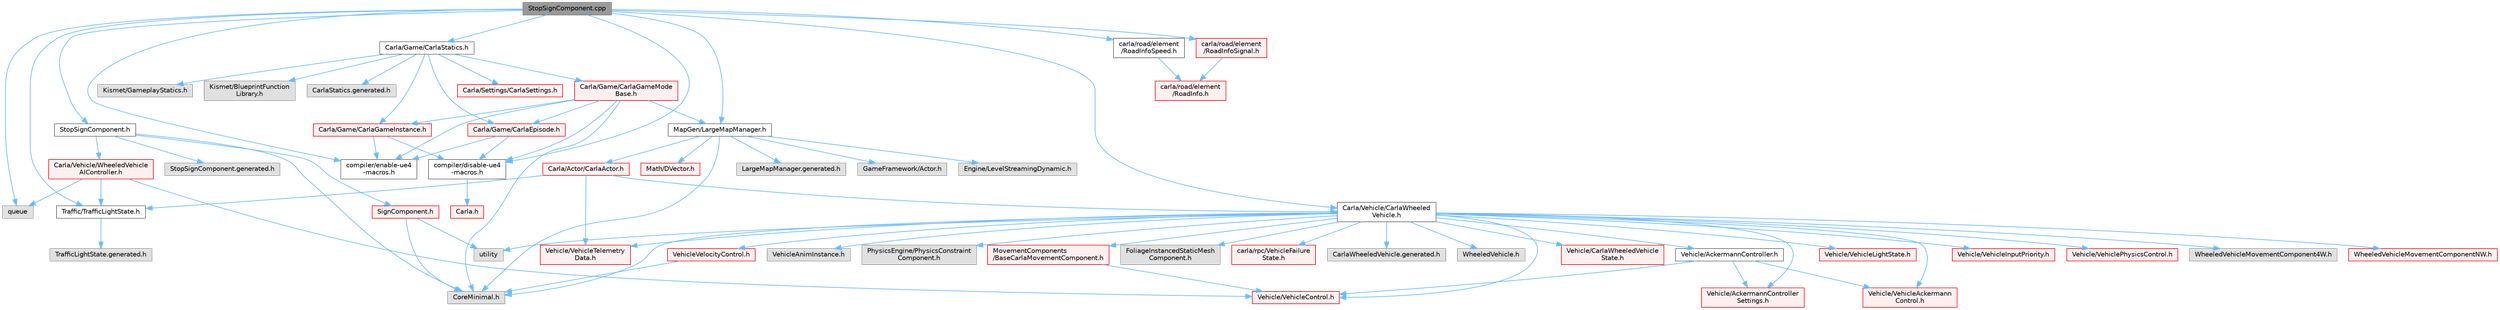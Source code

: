 digraph "StopSignComponent.cpp"
{
 // INTERACTIVE_SVG=YES
 // LATEX_PDF_SIZE
  bgcolor="transparent";
  edge [fontname=Helvetica,fontsize=10,labelfontname=Helvetica,labelfontsize=10];
  node [fontname=Helvetica,fontsize=10,shape=box,height=0.2,width=0.4];
  Node1 [id="Node000001",label="StopSignComponent.cpp",height=0.2,width=0.4,color="gray40", fillcolor="grey60", style="filled", fontcolor="black",tooltip=" "];
  Node1 -> Node2 [id="edge1_Node000001_Node000002",color="steelblue1",style="solid",tooltip=" "];
  Node2 [id="Node000002",label="StopSignComponent.h",height=0.2,width=0.4,color="grey40", fillcolor="white", style="filled",URL="$dc/d8c/StopSignComponent_8h.html",tooltip=" "];
  Node2 -> Node3 [id="edge2_Node000002_Node000003",color="steelblue1",style="solid",tooltip=" "];
  Node3 [id="Node000003",label="CoreMinimal.h",height=0.2,width=0.4,color="grey60", fillcolor="#E0E0E0", style="filled",tooltip=" "];
  Node2 -> Node4 [id="edge3_Node000002_Node000004",color="steelblue1",style="solid",tooltip=" "];
  Node4 [id="Node000004",label="SignComponent.h",height=0.2,width=0.4,color="red", fillcolor="#FFF0F0", style="filled",URL="$de/d8e/SignComponent_8h.html",tooltip=" "];
  Node4 -> Node3 [id="edge4_Node000004_Node000003",color="steelblue1",style="solid",tooltip=" "];
  Node4 -> Node46 [id="edge5_Node000004_Node000046",color="steelblue1",style="solid",tooltip=" "];
  Node46 [id="Node000046",label="utility",height=0.2,width=0.4,color="grey60", fillcolor="#E0E0E0", style="filled",tooltip=" "];
  Node2 -> Node101 [id="edge6_Node000002_Node000101",color="steelblue1",style="solid",tooltip=" "];
  Node101 [id="Node000101",label="Carla/Vehicle/WheeledVehicle\lAIController.h",height=0.2,width=0.4,color="red", fillcolor="#FFF0F0", style="filled",URL="$d2/d29/WheeledVehicleAIController_8h.html",tooltip=" "];
  Node101 -> Node102 [id="edge7_Node000101_Node000102",color="steelblue1",style="solid",tooltip=" "];
  Node102 [id="Node000102",label="queue",height=0.2,width=0.4,color="grey60", fillcolor="#E0E0E0", style="filled",tooltip=" "];
  Node101 -> Node104 [id="edge8_Node000101_Node000104",color="steelblue1",style="solid",tooltip=" "];
  Node104 [id="Node000104",label="Traffic/TrafficLightState.h",height=0.2,width=0.4,color="grey40", fillcolor="white", style="filled",URL="$df/d9b/Unreal_2CarlaUE4_2Plugins_2Carla_2Source_2Carla_2Traffic_2TrafficLightState_8h.html",tooltip=" "];
  Node104 -> Node105 [id="edge9_Node000104_Node000105",color="steelblue1",style="solid",tooltip=" "];
  Node105 [id="Node000105",label="TrafficLightState.generated.h",height=0.2,width=0.4,color="grey60", fillcolor="#E0E0E0", style="filled",tooltip=" "];
  Node101 -> Node106 [id="edge10_Node000101_Node000106",color="steelblue1",style="solid",tooltip=" "];
  Node106 [id="Node000106",label="Vehicle/VehicleControl.h",height=0.2,width=0.4,color="red", fillcolor="#FFF0F0", style="filled",URL="$d4/dbd/Unreal_2CarlaUE4_2Plugins_2Carla_2Source_2Carla_2Vehicle_2VehicleControl_8h.html",tooltip=" "];
  Node2 -> Node109 [id="edge11_Node000002_Node000109",color="steelblue1",style="solid",tooltip=" "];
  Node109 [id="Node000109",label="StopSignComponent.generated.h",height=0.2,width=0.4,color="grey60", fillcolor="#E0E0E0", style="filled",tooltip=" "];
  Node1 -> Node104 [id="edge12_Node000001_Node000104",color="steelblue1",style="solid",tooltip=" "];
  Node1 -> Node110 [id="edge13_Node000001_Node000110",color="steelblue1",style="solid",tooltip=" "];
  Node110 [id="Node000110",label="Carla/Vehicle/CarlaWheeled\lVehicle.h",height=0.2,width=0.4,color="grey40", fillcolor="white", style="filled",URL="$d3/d00/CarlaWheeledVehicle_8h.html",tooltip=" "];
  Node110 -> Node111 [id="edge14_Node000110_Node000111",color="steelblue1",style="solid",tooltip=" "];
  Node111 [id="Node000111",label="WheeledVehicle.h",height=0.2,width=0.4,color="grey60", fillcolor="#E0E0E0", style="filled",tooltip=" "];
  Node110 -> Node112 [id="edge15_Node000110_Node000112",color="steelblue1",style="solid",tooltip=" "];
  Node112 [id="Node000112",label="Vehicle/AckermannController.h",height=0.2,width=0.4,color="grey40", fillcolor="white", style="filled",URL="$d0/d4d/AckermannController_8h.html",tooltip=" "];
  Node112 -> Node113 [id="edge16_Node000112_Node000113",color="steelblue1",style="solid",tooltip=" "];
  Node113 [id="Node000113",label="Vehicle/AckermannController\lSettings.h",height=0.2,width=0.4,color="red", fillcolor="#FFF0F0", style="filled",URL="$df/d92/Unreal_2CarlaUE4_2Plugins_2Carla_2Source_2Carla_2Vehicle_2AckermannControllerSettings_8h.html",tooltip=" "];
  Node112 -> Node115 [id="edge17_Node000112_Node000115",color="steelblue1",style="solid",tooltip=" "];
  Node115 [id="Node000115",label="Vehicle/VehicleAckermann\lControl.h",height=0.2,width=0.4,color="red", fillcolor="#FFF0F0", style="filled",URL="$d7/d1a/Unreal_2CarlaUE4_2Plugins_2Carla_2Source_2Carla_2Vehicle_2VehicleAckermannControl_8h.html",tooltip=" "];
  Node112 -> Node106 [id="edge18_Node000112_Node000106",color="steelblue1",style="solid",tooltip=" "];
  Node110 -> Node113 [id="edge19_Node000110_Node000113",color="steelblue1",style="solid",tooltip=" "];
  Node110 -> Node117 [id="edge20_Node000110_Node000117",color="steelblue1",style="solid",tooltip=" "];
  Node117 [id="Node000117",label="Vehicle/CarlaWheeledVehicle\lState.h",height=0.2,width=0.4,color="red", fillcolor="#FFF0F0", style="filled",URL="$d7/dab/CarlaWheeledVehicleState_8h.html",tooltip=" "];
  Node110 -> Node115 [id="edge21_Node000110_Node000115",color="steelblue1",style="solid",tooltip=" "];
  Node110 -> Node106 [id="edge22_Node000110_Node000106",color="steelblue1",style="solid",tooltip=" "];
  Node110 -> Node119 [id="edge23_Node000110_Node000119",color="steelblue1",style="solid",tooltip=" "];
  Node119 [id="Node000119",label="Vehicle/VehicleLightState.h",height=0.2,width=0.4,color="red", fillcolor="#FFF0F0", style="filled",URL="$d6/d6c/Unreal_2CarlaUE4_2Plugins_2Carla_2Source_2Carla_2Vehicle_2VehicleLightState_8h.html",tooltip=" "];
  Node110 -> Node121 [id="edge24_Node000110_Node000121",color="steelblue1",style="solid",tooltip=" "];
  Node121 [id="Node000121",label="Vehicle/VehicleInputPriority.h",height=0.2,width=0.4,color="red", fillcolor="#FFF0F0", style="filled",URL="$db/d8b/VehicleInputPriority_8h.html",tooltip=" "];
  Node110 -> Node123 [id="edge25_Node000110_Node000123",color="steelblue1",style="solid",tooltip=" "];
  Node123 [id="Node000123",label="Vehicle/VehiclePhysicsControl.h",height=0.2,width=0.4,color="red", fillcolor="#FFF0F0", style="filled",URL="$d3/d90/Unreal_2CarlaUE4_2Plugins_2Carla_2Source_2Carla_2Vehicle_2VehiclePhysicsControl_8h.html",tooltip=" "];
  Node110 -> Node127 [id="edge26_Node000110_Node000127",color="steelblue1",style="solid",tooltip=" "];
  Node127 [id="Node000127",label="Vehicle/VehicleTelemetry\lData.h",height=0.2,width=0.4,color="red", fillcolor="#FFF0F0", style="filled",URL="$de/dcb/Unreal_2CarlaUE4_2Plugins_2Carla_2Source_2Carla_2Vehicle_2VehicleTelemetryData_8h.html",tooltip=" "];
  Node110 -> Node129 [id="edge27_Node000110_Node000129",color="steelblue1",style="solid",tooltip=" "];
  Node129 [id="Node000129",label="VehicleVelocityControl.h",height=0.2,width=0.4,color="red", fillcolor="#FFF0F0", style="filled",URL="$d6/df3/VehicleVelocityControl_8h.html",tooltip=" "];
  Node129 -> Node3 [id="edge28_Node000129_Node000003",color="steelblue1",style="solid",tooltip=" "];
  Node110 -> Node133 [id="edge29_Node000110_Node000133",color="steelblue1",style="solid",tooltip=" "];
  Node133 [id="Node000133",label="WheeledVehicleMovementComponent4W.h",height=0.2,width=0.4,color="grey60", fillcolor="#E0E0E0", style="filled",tooltip=" "];
  Node110 -> Node134 [id="edge30_Node000110_Node000134",color="steelblue1",style="solid",tooltip=" "];
  Node134 [id="Node000134",label="WheeledVehicleMovementComponentNW.h",height=0.2,width=0.4,color="red", fillcolor="#FFF0F0", style="filled",URL="$d0/d34/WheeledVehicleMovementComponentNW_8h.html",tooltip=" "];
  Node110 -> Node138 [id="edge31_Node000110_Node000138",color="steelblue1",style="solid",tooltip=" "];
  Node138 [id="Node000138",label="VehicleAnimInstance.h",height=0.2,width=0.4,color="grey60", fillcolor="#E0E0E0", style="filled",tooltip=" "];
  Node110 -> Node139 [id="edge32_Node000110_Node000139",color="steelblue1",style="solid",tooltip=" "];
  Node139 [id="Node000139",label="PhysicsEngine/PhysicsConstraint\lComponent.h",height=0.2,width=0.4,color="grey60", fillcolor="#E0E0E0", style="filled",tooltip=" "];
  Node110 -> Node140 [id="edge33_Node000110_Node000140",color="steelblue1",style="solid",tooltip=" "];
  Node140 [id="Node000140",label="MovementComponents\l/BaseCarlaMovementComponent.h",height=0.2,width=0.4,color="red", fillcolor="#FFF0F0", style="filled",URL="$d6/d10/BaseCarlaMovementComponent_8h.html",tooltip=" "];
  Node140 -> Node106 [id="edge34_Node000140_Node000106",color="steelblue1",style="solid",tooltip=" "];
  Node110 -> Node143 [id="edge35_Node000110_Node000143",color="steelblue1",style="solid",tooltip=" "];
  Node143 [id="Node000143",label="FoliageInstancedStaticMesh\lComponent.h",height=0.2,width=0.4,color="grey60", fillcolor="#E0E0E0", style="filled",tooltip=" "];
  Node110 -> Node3 [id="edge36_Node000110_Node000003",color="steelblue1",style="solid",tooltip=" "];
  Node110 -> Node46 [id="edge37_Node000110_Node000046",color="steelblue1",style="solid",tooltip=" "];
  Node110 -> Node144 [id="edge38_Node000110_Node000144",color="steelblue1",style="solid",tooltip=" "];
  Node144 [id="Node000144",label="carla/rpc/VehicleFailure\lState.h",height=0.2,width=0.4,color="red", fillcolor="#FFF0F0", style="filled",URL="$d6/dac/VehicleFailureState_8h.html",tooltip=" "];
  Node110 -> Node145 [id="edge39_Node000110_Node000145",color="steelblue1",style="solid",tooltip=" "];
  Node145 [id="Node000145",label="CarlaWheeledVehicle.generated.h",height=0.2,width=0.4,color="grey60", fillcolor="#E0E0E0", style="filled",tooltip=" "];
  Node1 -> Node102 [id="edge40_Node000001_Node000102",color="steelblue1",style="solid",tooltip=" "];
  Node1 -> Node146 [id="edge41_Node000001_Node000146",color="steelblue1",style="solid",tooltip=" "];
  Node146 [id="Node000146",label="Carla/Game/CarlaStatics.h",height=0.2,width=0.4,color="grey40", fillcolor="white", style="filled",URL="$d9/dc8/CarlaStatics_8h.html",tooltip=" "];
  Node146 -> Node147 [id="edge42_Node000146_Node000147",color="steelblue1",style="solid",tooltip=" "];
  Node147 [id="Node000147",label="Carla/Game/CarlaEpisode.h",height=0.2,width=0.4,color="red", fillcolor="#FFF0F0", style="filled",URL="$de/db8/CarlaEpisode_8h.html",tooltip=" "];
  Node147 -> Node9 [id="edge43_Node000147_Node000009",color="steelblue1",style="solid",tooltip=" "];
  Node9 [id="Node000009",label="compiler/disable-ue4\l-macros.h",height=0.2,width=0.4,color="grey40", fillcolor="white", style="filled",URL="$d2/d02/disable-ue4-macros_8h.html",tooltip=" "];
  Node9 -> Node10 [id="edge44_Node000009_Node000010",color="steelblue1",style="solid",tooltip=" "];
  Node10 [id="Node000010",label="Carla.h",height=0.2,width=0.4,color="red", fillcolor="#FFF0F0", style="filled",URL="$d7/d7d/Carla_8h.html",tooltip=" "];
  Node147 -> Node35 [id="edge45_Node000147_Node000035",color="steelblue1",style="solid",tooltip=" "];
  Node35 [id="Node000035",label="compiler/enable-ue4\l-macros.h",height=0.2,width=0.4,color="grey40", fillcolor="white", style="filled",URL="$d9/da2/enable-ue4-macros_8h.html",tooltip=" "];
  Node146 -> Node331 [id="edge46_Node000146_Node000331",color="steelblue1",style="solid",tooltip=" "];
  Node331 [id="Node000331",label="Carla/Game/CarlaGameInstance.h",height=0.2,width=0.4,color="red", fillcolor="#FFF0F0", style="filled",URL="$d2/dba/CarlaGameInstance_8h.html",tooltip=" "];
  Node331 -> Node9 [id="edge47_Node000331_Node000009",color="steelblue1",style="solid",tooltip=" "];
  Node331 -> Node35 [id="edge48_Node000331_Node000035",color="steelblue1",style="solid",tooltip=" "];
  Node146 -> Node340 [id="edge49_Node000146_Node000340",color="steelblue1",style="solid",tooltip=" "];
  Node340 [id="Node000340",label="Carla/Game/CarlaGameMode\lBase.h",height=0.2,width=0.4,color="red", fillcolor="#FFF0F0", style="filled",URL="$d3/d49/CarlaGameModeBase_8h.html",tooltip=" "];
  Node340 -> Node3 [id="edge50_Node000340_Node000003",color="steelblue1",style="solid",tooltip=" "];
  Node340 -> Node9 [id="edge51_Node000340_Node000009",color="steelblue1",style="solid",tooltip=" "];
  Node340 -> Node35 [id="edge52_Node000340_Node000035",color="steelblue1",style="solid",tooltip=" "];
  Node340 -> Node147 [id="edge53_Node000340_Node000147",color="steelblue1",style="solid",tooltip=" "];
  Node340 -> Node331 [id="edge54_Node000340_Node000331",color="steelblue1",style="solid",tooltip=" "];
  Node340 -> Node385 [id="edge55_Node000340_Node000385",color="steelblue1",style="solid",tooltip=" "];
  Node385 [id="Node000385",label="MapGen/LargeMapManager.h",height=0.2,width=0.4,color="grey40", fillcolor="white", style="filled",URL="$d3/d30/LargeMapManager_8h.html",tooltip=" "];
  Node385 -> Node3 [id="edge56_Node000385_Node000003",color="steelblue1",style="solid",tooltip=" "];
  Node385 -> Node158 [id="edge57_Node000385_Node000158",color="steelblue1",style="solid",tooltip=" "];
  Node158 [id="Node000158",label="Carla/Actor/CarlaActor.h",height=0.2,width=0.4,color="red", fillcolor="#FFF0F0", style="filled",URL="$de/d36/CarlaActor_8h.html",tooltip=" "];
  Node158 -> Node110 [id="edge58_Node000158_Node000110",color="steelblue1",style="solid",tooltip=" "];
  Node158 -> Node127 [id="edge59_Node000158_Node000127",color="steelblue1",style="solid",tooltip=" "];
  Node158 -> Node104 [id="edge60_Node000158_Node000104",color="steelblue1",style="solid",tooltip=" "];
  Node385 -> Node153 [id="edge61_Node000385_Node000153",color="steelblue1",style="solid",tooltip=" "];
  Node153 [id="Node000153",label="GameFramework/Actor.h",height=0.2,width=0.4,color="grey60", fillcolor="#E0E0E0", style="filled",tooltip=" "];
  Node385 -> Node386 [id="edge62_Node000385_Node000386",color="steelblue1",style="solid",tooltip=" "];
  Node386 [id="Node000386",label="Engine/LevelStreamingDynamic.h",height=0.2,width=0.4,color="grey60", fillcolor="#E0E0E0", style="filled",tooltip=" "];
  Node385 -> Node163 [id="edge63_Node000385_Node000163",color="steelblue1",style="solid",tooltip=" "];
  Node163 [id="Node000163",label="Math/DVector.h",height=0.2,width=0.4,color="red", fillcolor="#FFF0F0", style="filled",URL="$d5/d94/DVector_8h.html",tooltip=" "];
  Node385 -> Node387 [id="edge64_Node000385_Node000387",color="steelblue1",style="solid",tooltip=" "];
  Node387 [id="Node000387",label="LargeMapManager.generated.h",height=0.2,width=0.4,color="grey60", fillcolor="#E0E0E0", style="filled",tooltip=" "];
  Node146 -> Node389 [id="edge65_Node000146_Node000389",color="steelblue1",style="solid",tooltip=" "];
  Node389 [id="Node000389",label="Carla/Settings/CarlaSettings.h",height=0.2,width=0.4,color="red", fillcolor="#FFF0F0", style="filled",URL="$d3/d4e/CarlaSettings_8h.html",tooltip=" "];
  Node146 -> Node391 [id="edge66_Node000146_Node000391",color="steelblue1",style="solid",tooltip=" "];
  Node391 [id="Node000391",label="Kismet/GameplayStatics.h",height=0.2,width=0.4,color="grey60", fillcolor="#E0E0E0", style="filled",tooltip=" "];
  Node146 -> Node98 [id="edge67_Node000146_Node000098",color="steelblue1",style="solid",tooltip=" "];
  Node98 [id="Node000098",label="Kismet/BlueprintFunction\lLibrary.h",height=0.2,width=0.4,color="grey60", fillcolor="#E0E0E0", style="filled",tooltip=" "];
  Node146 -> Node392 [id="edge68_Node000146_Node000392",color="steelblue1",style="solid",tooltip=" "];
  Node392 [id="Node000392",label="CarlaStatics.generated.h",height=0.2,width=0.4,color="grey60", fillcolor="#E0E0E0", style="filled",tooltip=" "];
  Node1 -> Node385 [id="edge69_Node000001_Node000385",color="steelblue1",style="solid",tooltip=" "];
  Node1 -> Node9 [id="edge70_Node000001_Node000009",color="steelblue1",style="solid",tooltip=" "];
  Node1 -> Node393 [id="edge71_Node000001_Node000393",color="steelblue1",style="solid",tooltip=" "];
  Node393 [id="Node000393",label="carla/road/element\l/RoadInfoSpeed.h",height=0.2,width=0.4,color="grey40", fillcolor="white", style="filled",URL="$d6/dbd/RoadInfoSpeed_8h.html",tooltip=" "];
  Node393 -> Node55 [id="edge72_Node000393_Node000055",color="steelblue1",style="solid",tooltip=" "];
  Node55 [id="Node000055",label="carla/road/element\l/RoadInfo.h",height=0.2,width=0.4,color="red", fillcolor="#FFF0F0", style="filled",URL="$de/d3a/RoadInfo_8h.html",tooltip=" "];
  Node1 -> Node394 [id="edge73_Node000001_Node000394",color="steelblue1",style="solid",tooltip=" "];
  Node394 [id="Node000394",label="carla/road/element\l/RoadInfoSignal.h",height=0.2,width=0.4,color="red", fillcolor="#FFF0F0", style="filled",URL="$d1/d1d/RoadInfoSignal_8h.html",tooltip=" "];
  Node394 -> Node55 [id="edge74_Node000394_Node000055",color="steelblue1",style="solid",tooltip=" "];
  Node1 -> Node35 [id="edge75_Node000001_Node000035",color="steelblue1",style="solid",tooltip=" "];
}
